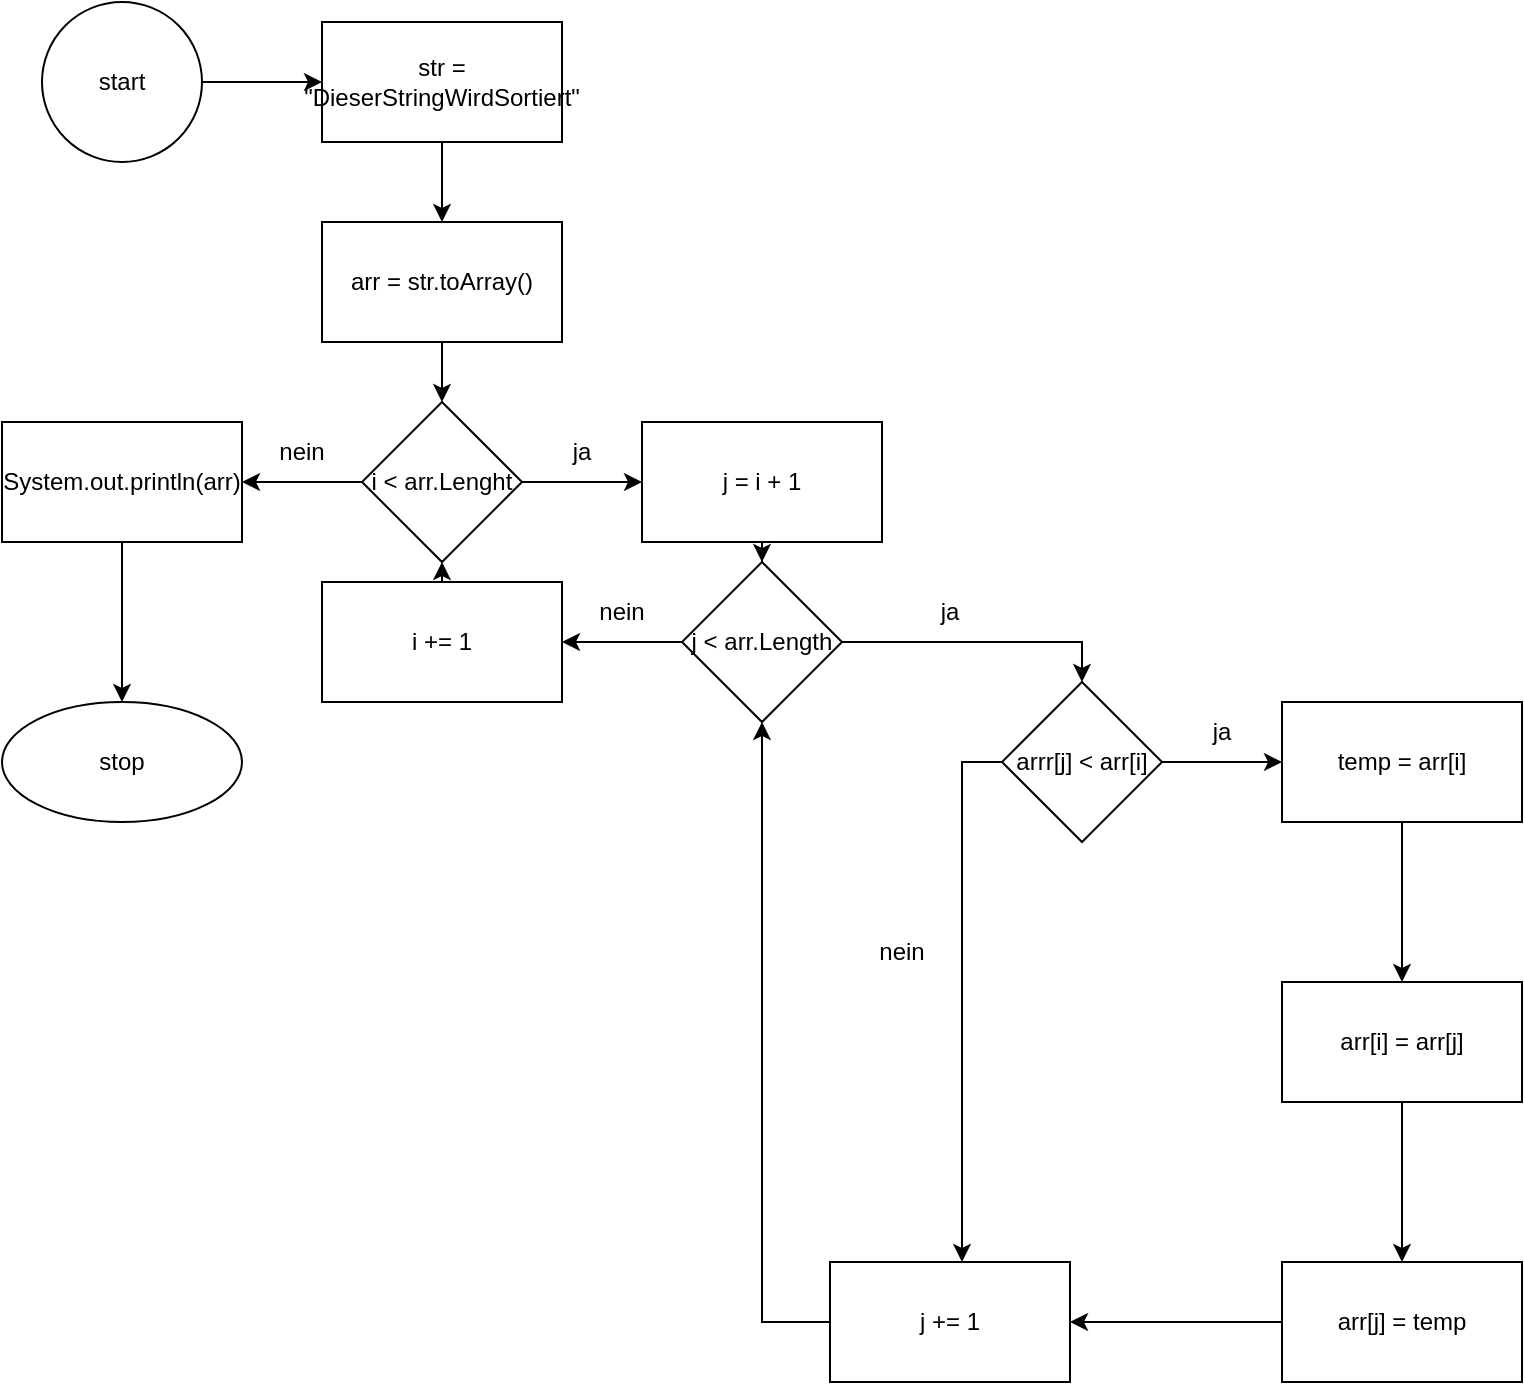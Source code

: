 <mxfile version="15.5.9" type="device"><diagram id="C5RBs43oDa-KdzZeNtuy" name="Page-1"><mxGraphModel dx="1117" dy="637" grid="1" gridSize="10" guides="1" tooltips="1" connect="1" arrows="1" fold="1" page="1" pageScale="1" pageWidth="827" pageHeight="1169" math="0" shadow="0"><root><mxCell id="WIyWlLk6GJQsqaUBKTNV-0"/><mxCell id="WIyWlLk6GJQsqaUBKTNV-1" parent="WIyWlLk6GJQsqaUBKTNV-0"/><mxCell id="KCW0wMKmtyMaq2VaMdrk-33" value="" style="edgeStyle=orthogonalEdgeStyle;rounded=0;orthogonalLoop=1;jettySize=auto;html=1;" edge="1" parent="WIyWlLk6GJQsqaUBKTNV-1" source="KCW0wMKmtyMaq2VaMdrk-0" target="KCW0wMKmtyMaq2VaMdrk-32"><mxGeometry relative="1" as="geometry"/></mxCell><mxCell id="KCW0wMKmtyMaq2VaMdrk-0" value="start" style="ellipse;whiteSpace=wrap;html=1;aspect=fixed;" vertex="1" parent="WIyWlLk6GJQsqaUBKTNV-1"><mxGeometry x="20" width="80" height="80" as="geometry"/></mxCell><mxCell id="KCW0wMKmtyMaq2VaMdrk-6" value="" style="edgeStyle=orthogonalEdgeStyle;rounded=0;orthogonalLoop=1;jettySize=auto;html=1;entryX=0;entryY=0.5;entryDx=0;entryDy=0;" edge="1" parent="WIyWlLk6GJQsqaUBKTNV-1" source="KCW0wMKmtyMaq2VaMdrk-1" target="KCW0wMKmtyMaq2VaMdrk-5"><mxGeometry relative="1" as="geometry"><mxPoint x="310" y="290" as="targetPoint"/></mxGeometry></mxCell><mxCell id="KCW0wMKmtyMaq2VaMdrk-29" value="" style="edgeStyle=orthogonalEdgeStyle;rounded=0;orthogonalLoop=1;jettySize=auto;html=1;" edge="1" parent="WIyWlLk6GJQsqaUBKTNV-1" source="KCW0wMKmtyMaq2VaMdrk-1" target="KCW0wMKmtyMaq2VaMdrk-28"><mxGeometry relative="1" as="geometry"/></mxCell><mxCell id="KCW0wMKmtyMaq2VaMdrk-1" value="i &amp;lt; arr.Lenght" style="rhombus;whiteSpace=wrap;html=1;" vertex="1" parent="WIyWlLk6GJQsqaUBKTNV-1"><mxGeometry x="180" y="200" width="80" height="80" as="geometry"/></mxCell><mxCell id="KCW0wMKmtyMaq2VaMdrk-10" value="" style="edgeStyle=orthogonalEdgeStyle;rounded=0;orthogonalLoop=1;jettySize=auto;html=1;" edge="1" parent="WIyWlLk6GJQsqaUBKTNV-1" source="KCW0wMKmtyMaq2VaMdrk-5" target="KCW0wMKmtyMaq2VaMdrk-9"><mxGeometry relative="1" as="geometry"/></mxCell><mxCell id="KCW0wMKmtyMaq2VaMdrk-5" value="j = i + 1" style="whiteSpace=wrap;html=1;" vertex="1" parent="WIyWlLk6GJQsqaUBKTNV-1"><mxGeometry x="320" y="210" width="120" height="60" as="geometry"/></mxCell><mxCell id="KCW0wMKmtyMaq2VaMdrk-14" value="" style="edgeStyle=orthogonalEdgeStyle;rounded=0;orthogonalLoop=1;jettySize=auto;html=1;entryX=0.5;entryY=0;entryDx=0;entryDy=0;" edge="1" parent="WIyWlLk6GJQsqaUBKTNV-1" source="KCW0wMKmtyMaq2VaMdrk-9" target="KCW0wMKmtyMaq2VaMdrk-13"><mxGeometry relative="1" as="geometry"><Array as="points"><mxPoint x="420" y="320"/><mxPoint x="540" y="320"/></Array></mxGeometry></mxCell><mxCell id="KCW0wMKmtyMaq2VaMdrk-26" value="" style="edgeStyle=orthogonalEdgeStyle;rounded=0;orthogonalLoop=1;jettySize=auto;html=1;" edge="1" parent="WIyWlLk6GJQsqaUBKTNV-1" source="KCW0wMKmtyMaq2VaMdrk-9" target="KCW0wMKmtyMaq2VaMdrk-25"><mxGeometry relative="1" as="geometry"/></mxCell><mxCell id="KCW0wMKmtyMaq2VaMdrk-9" value="j &amp;lt; arr.Length" style="rhombus;whiteSpace=wrap;html=1;" vertex="1" parent="WIyWlLk6GJQsqaUBKTNV-1"><mxGeometry x="340" y="280" width="80" height="80" as="geometry"/></mxCell><mxCell id="KCW0wMKmtyMaq2VaMdrk-16" value="" style="edgeStyle=orthogonalEdgeStyle;rounded=0;orthogonalLoop=1;jettySize=auto;html=1;" edge="1" parent="WIyWlLk6GJQsqaUBKTNV-1" source="KCW0wMKmtyMaq2VaMdrk-13" target="KCW0wMKmtyMaq2VaMdrk-15"><mxGeometry relative="1" as="geometry"/></mxCell><mxCell id="KCW0wMKmtyMaq2VaMdrk-23" style="edgeStyle=orthogonalEdgeStyle;rounded=0;orthogonalLoop=1;jettySize=auto;html=1;exitX=0;exitY=0.5;exitDx=0;exitDy=0;" edge="1" parent="WIyWlLk6GJQsqaUBKTNV-1" source="KCW0wMKmtyMaq2VaMdrk-13" target="KCW0wMKmtyMaq2VaMdrk-21"><mxGeometry relative="1" as="geometry"><Array as="points"><mxPoint x="480" y="380"/></Array></mxGeometry></mxCell><mxCell id="KCW0wMKmtyMaq2VaMdrk-13" value="arrr[j] &amp;lt; arr[i]" style="rhombus;whiteSpace=wrap;html=1;" vertex="1" parent="WIyWlLk6GJQsqaUBKTNV-1"><mxGeometry x="500" y="340" width="80" height="80" as="geometry"/></mxCell><mxCell id="KCW0wMKmtyMaq2VaMdrk-18" value="" style="edgeStyle=orthogonalEdgeStyle;rounded=0;orthogonalLoop=1;jettySize=auto;html=1;" edge="1" parent="WIyWlLk6GJQsqaUBKTNV-1" source="KCW0wMKmtyMaq2VaMdrk-15" target="KCW0wMKmtyMaq2VaMdrk-17"><mxGeometry relative="1" as="geometry"/></mxCell><mxCell id="KCW0wMKmtyMaq2VaMdrk-15" value="temp = arr[i]" style="whiteSpace=wrap;html=1;" vertex="1" parent="WIyWlLk6GJQsqaUBKTNV-1"><mxGeometry x="640" y="350" width="120" height="60" as="geometry"/></mxCell><mxCell id="KCW0wMKmtyMaq2VaMdrk-20" value="" style="edgeStyle=orthogonalEdgeStyle;rounded=0;orthogonalLoop=1;jettySize=auto;html=1;" edge="1" parent="WIyWlLk6GJQsqaUBKTNV-1" source="KCW0wMKmtyMaq2VaMdrk-17" target="KCW0wMKmtyMaq2VaMdrk-19"><mxGeometry relative="1" as="geometry"/></mxCell><mxCell id="KCW0wMKmtyMaq2VaMdrk-17" value="arr[i] = arr[j]" style="whiteSpace=wrap;html=1;" vertex="1" parent="WIyWlLk6GJQsqaUBKTNV-1"><mxGeometry x="640" y="490" width="120" height="60" as="geometry"/></mxCell><mxCell id="KCW0wMKmtyMaq2VaMdrk-22" value="" style="edgeStyle=orthogonalEdgeStyle;rounded=0;orthogonalLoop=1;jettySize=auto;html=1;" edge="1" parent="WIyWlLk6GJQsqaUBKTNV-1" source="KCW0wMKmtyMaq2VaMdrk-19" target="KCW0wMKmtyMaq2VaMdrk-21"><mxGeometry relative="1" as="geometry"/></mxCell><mxCell id="KCW0wMKmtyMaq2VaMdrk-19" value="arr[j] = temp" style="whiteSpace=wrap;html=1;" vertex="1" parent="WIyWlLk6GJQsqaUBKTNV-1"><mxGeometry x="640" y="630" width="120" height="60" as="geometry"/></mxCell><mxCell id="KCW0wMKmtyMaq2VaMdrk-24" style="edgeStyle=orthogonalEdgeStyle;rounded=0;orthogonalLoop=1;jettySize=auto;html=1;exitX=0;exitY=0.5;exitDx=0;exitDy=0;entryX=0.5;entryY=1;entryDx=0;entryDy=0;" edge="1" parent="WIyWlLk6GJQsqaUBKTNV-1" source="KCW0wMKmtyMaq2VaMdrk-21" target="KCW0wMKmtyMaq2VaMdrk-9"><mxGeometry relative="1" as="geometry"/></mxCell><mxCell id="KCW0wMKmtyMaq2VaMdrk-21" value="j += 1" style="whiteSpace=wrap;html=1;" vertex="1" parent="WIyWlLk6GJQsqaUBKTNV-1"><mxGeometry x="414" y="630" width="120" height="60" as="geometry"/></mxCell><mxCell id="KCW0wMKmtyMaq2VaMdrk-27" style="edgeStyle=orthogonalEdgeStyle;rounded=0;orthogonalLoop=1;jettySize=auto;html=1;exitX=0.5;exitY=0;exitDx=0;exitDy=0;entryX=0.5;entryY=1;entryDx=0;entryDy=0;" edge="1" parent="WIyWlLk6GJQsqaUBKTNV-1" source="KCW0wMKmtyMaq2VaMdrk-25" target="KCW0wMKmtyMaq2VaMdrk-1"><mxGeometry relative="1" as="geometry"/></mxCell><mxCell id="KCW0wMKmtyMaq2VaMdrk-25" value="i += 1" style="whiteSpace=wrap;html=1;" vertex="1" parent="WIyWlLk6GJQsqaUBKTNV-1"><mxGeometry x="160" y="290" width="120" height="60" as="geometry"/></mxCell><mxCell id="KCW0wMKmtyMaq2VaMdrk-31" value="" style="edgeStyle=orthogonalEdgeStyle;rounded=0;orthogonalLoop=1;jettySize=auto;html=1;" edge="1" parent="WIyWlLk6GJQsqaUBKTNV-1" source="KCW0wMKmtyMaq2VaMdrk-28" target="KCW0wMKmtyMaq2VaMdrk-30"><mxGeometry relative="1" as="geometry"/></mxCell><mxCell id="KCW0wMKmtyMaq2VaMdrk-28" value="System.out.println(arr)" style="whiteSpace=wrap;html=1;" vertex="1" parent="WIyWlLk6GJQsqaUBKTNV-1"><mxGeometry y="210" width="120" height="60" as="geometry"/></mxCell><mxCell id="KCW0wMKmtyMaq2VaMdrk-30" value="stop" style="ellipse;whiteSpace=wrap;html=1;" vertex="1" parent="WIyWlLk6GJQsqaUBKTNV-1"><mxGeometry y="350" width="120" height="60" as="geometry"/></mxCell><mxCell id="KCW0wMKmtyMaq2VaMdrk-35" value="" style="edgeStyle=orthogonalEdgeStyle;rounded=0;orthogonalLoop=1;jettySize=auto;html=1;" edge="1" parent="WIyWlLk6GJQsqaUBKTNV-1" source="KCW0wMKmtyMaq2VaMdrk-32" target="KCW0wMKmtyMaq2VaMdrk-34"><mxGeometry relative="1" as="geometry"/></mxCell><mxCell id="KCW0wMKmtyMaq2VaMdrk-32" value="str = &quot;DieserStringWirdSortiert&quot;" style="whiteSpace=wrap;html=1;" vertex="1" parent="WIyWlLk6GJQsqaUBKTNV-1"><mxGeometry x="160" y="10" width="120" height="60" as="geometry"/></mxCell><mxCell id="KCW0wMKmtyMaq2VaMdrk-36" style="edgeStyle=orthogonalEdgeStyle;rounded=0;orthogonalLoop=1;jettySize=auto;html=1;exitX=0.5;exitY=1;exitDx=0;exitDy=0;entryX=0.5;entryY=0;entryDx=0;entryDy=0;" edge="1" parent="WIyWlLk6GJQsqaUBKTNV-1" source="KCW0wMKmtyMaq2VaMdrk-34" target="KCW0wMKmtyMaq2VaMdrk-1"><mxGeometry relative="1" as="geometry"/></mxCell><mxCell id="KCW0wMKmtyMaq2VaMdrk-34" value="arr = str.toArray()" style="whiteSpace=wrap;html=1;" vertex="1" parent="WIyWlLk6GJQsqaUBKTNV-1"><mxGeometry x="160" y="110" width="120" height="60" as="geometry"/></mxCell><mxCell id="KCW0wMKmtyMaq2VaMdrk-37" value="nein" style="text;html=1;strokeColor=none;fillColor=none;align=center;verticalAlign=middle;whiteSpace=wrap;rounded=0;" vertex="1" parent="WIyWlLk6GJQsqaUBKTNV-1"><mxGeometry x="120" y="210" width="60" height="30" as="geometry"/></mxCell><mxCell id="KCW0wMKmtyMaq2VaMdrk-38" value="ja" style="text;html=1;strokeColor=none;fillColor=none;align=center;verticalAlign=middle;whiteSpace=wrap;rounded=0;" vertex="1" parent="WIyWlLk6GJQsqaUBKTNV-1"><mxGeometry x="260" y="210" width="60" height="30" as="geometry"/></mxCell><mxCell id="KCW0wMKmtyMaq2VaMdrk-39" value="nein" style="text;html=1;strokeColor=none;fillColor=none;align=center;verticalAlign=middle;whiteSpace=wrap;rounded=0;" vertex="1" parent="WIyWlLk6GJQsqaUBKTNV-1"><mxGeometry x="280" y="290" width="60" height="30" as="geometry"/></mxCell><mxCell id="KCW0wMKmtyMaq2VaMdrk-43" value="ja" style="text;html=1;strokeColor=none;fillColor=none;align=center;verticalAlign=middle;whiteSpace=wrap;rounded=0;" vertex="1" parent="WIyWlLk6GJQsqaUBKTNV-1"><mxGeometry x="444" y="290" width="60" height="30" as="geometry"/></mxCell><mxCell id="KCW0wMKmtyMaq2VaMdrk-44" value="ja" style="text;html=1;strokeColor=none;fillColor=none;align=center;verticalAlign=middle;whiteSpace=wrap;rounded=0;" vertex="1" parent="WIyWlLk6GJQsqaUBKTNV-1"><mxGeometry x="580" y="350" width="60" height="30" as="geometry"/></mxCell><mxCell id="KCW0wMKmtyMaq2VaMdrk-45" value="nein" style="text;html=1;strokeColor=none;fillColor=none;align=center;verticalAlign=middle;whiteSpace=wrap;rounded=0;" vertex="1" parent="WIyWlLk6GJQsqaUBKTNV-1"><mxGeometry x="420" y="460" width="60" height="30" as="geometry"/></mxCell></root></mxGraphModel></diagram></mxfile>
